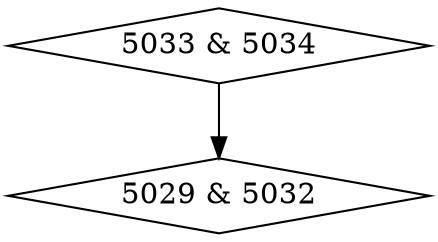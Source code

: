digraph {
0 [label = "5029 & 5032", shape = diamond];
1 [label = "5033 & 5034", shape = diamond];
1->0;
}
